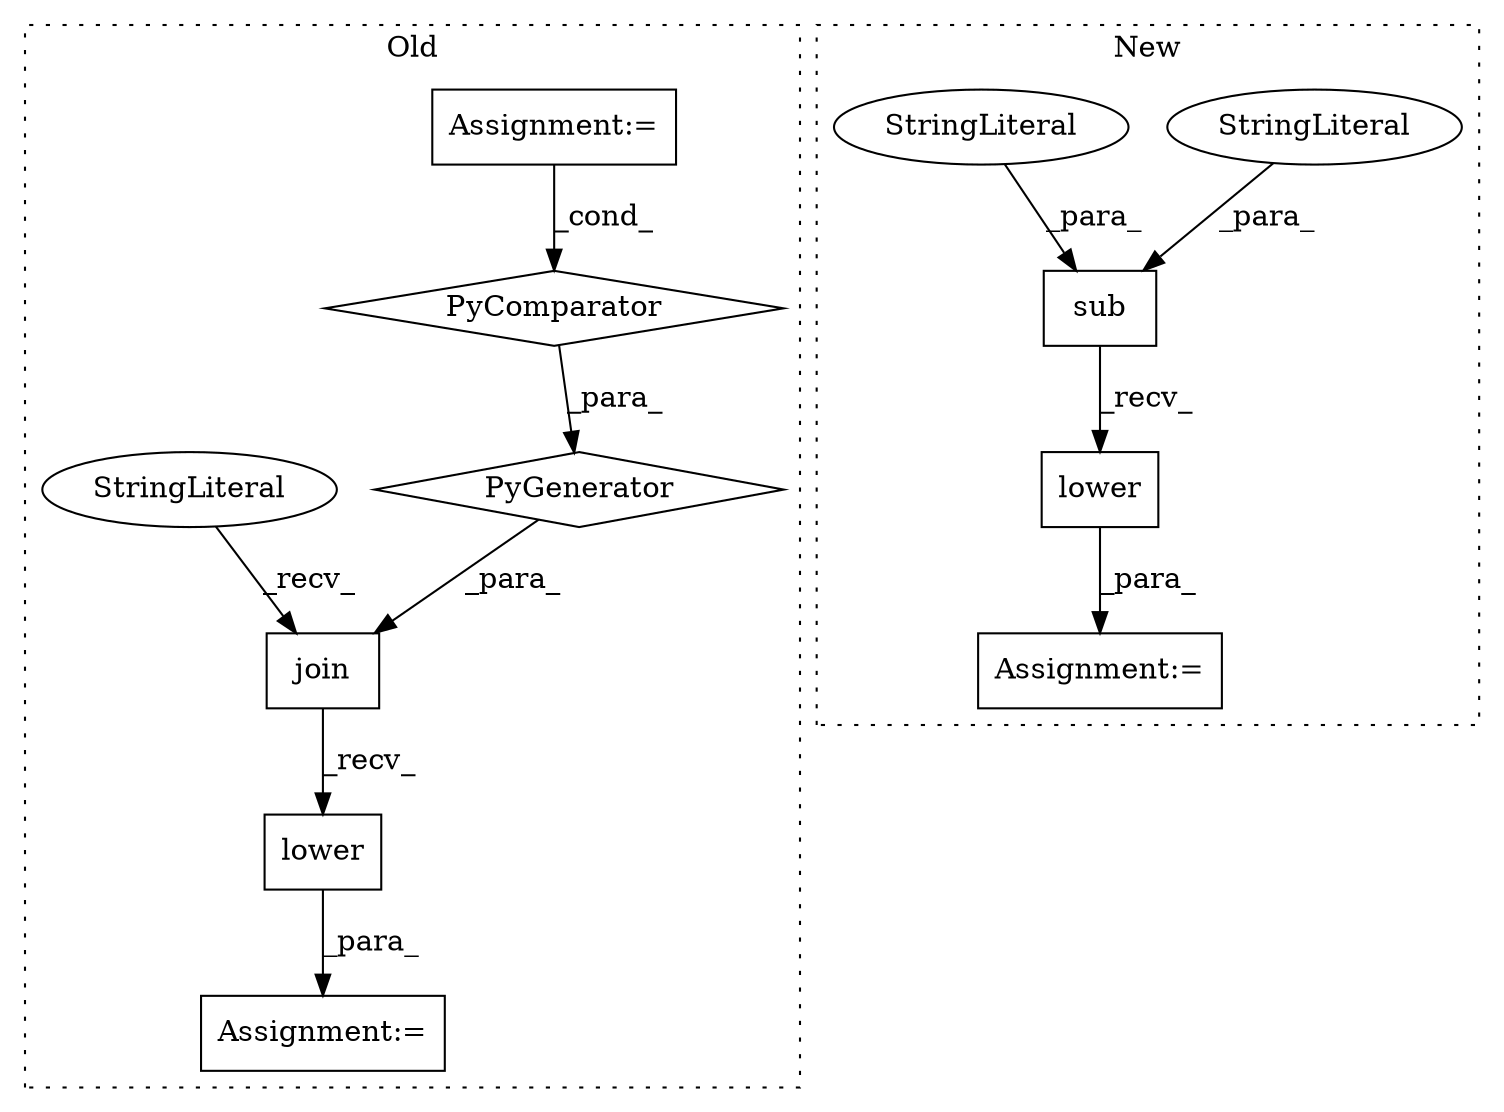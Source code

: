digraph G {
subgraph cluster0 {
1 [label="lower" a="32" s="2968" l="7" shape="box"];
7 [label="PyComparator" a="113" s="2938" l="26" shape="diamond"];
8 [label="PyGenerator" a="107" s="2873" l="97" shape="diamond"];
9 [label="join" a="32" s="2857,2970" l="16,-3" shape="box"];
10 [label="Assignment:=" a="7" s="2938" l="26" shape="box"];
11 [label="Assignment:=" a="7" s="2853" l="1" shape="box"];
12 [label="StringLiteral" a="45" s="2854" l="2" shape="ellipse"];
label = "Old";
style="dotted";
}
subgraph cluster1 {
2 [label="sub" a="32" s="2847,2865" l="4,1" shape="box"];
3 [label="StringLiteral" a="45" s="2858" l="2" shape="ellipse"];
4 [label="StringLiteral" a="45" s="2851" l="6" shape="ellipse"];
5 [label="Assignment:=" a="7" s="2843" l="1" shape="box"];
6 [label="lower" a="32" s="2867" l="7" shape="box"];
label = "New";
style="dotted";
}
1 -> 11 [label="_para_"];
2 -> 6 [label="_recv_"];
3 -> 2 [label="_para_"];
4 -> 2 [label="_para_"];
6 -> 5 [label="_para_"];
7 -> 8 [label="_para_"];
8 -> 9 [label="_para_"];
9 -> 1 [label="_recv_"];
10 -> 7 [label="_cond_"];
12 -> 9 [label="_recv_"];
}